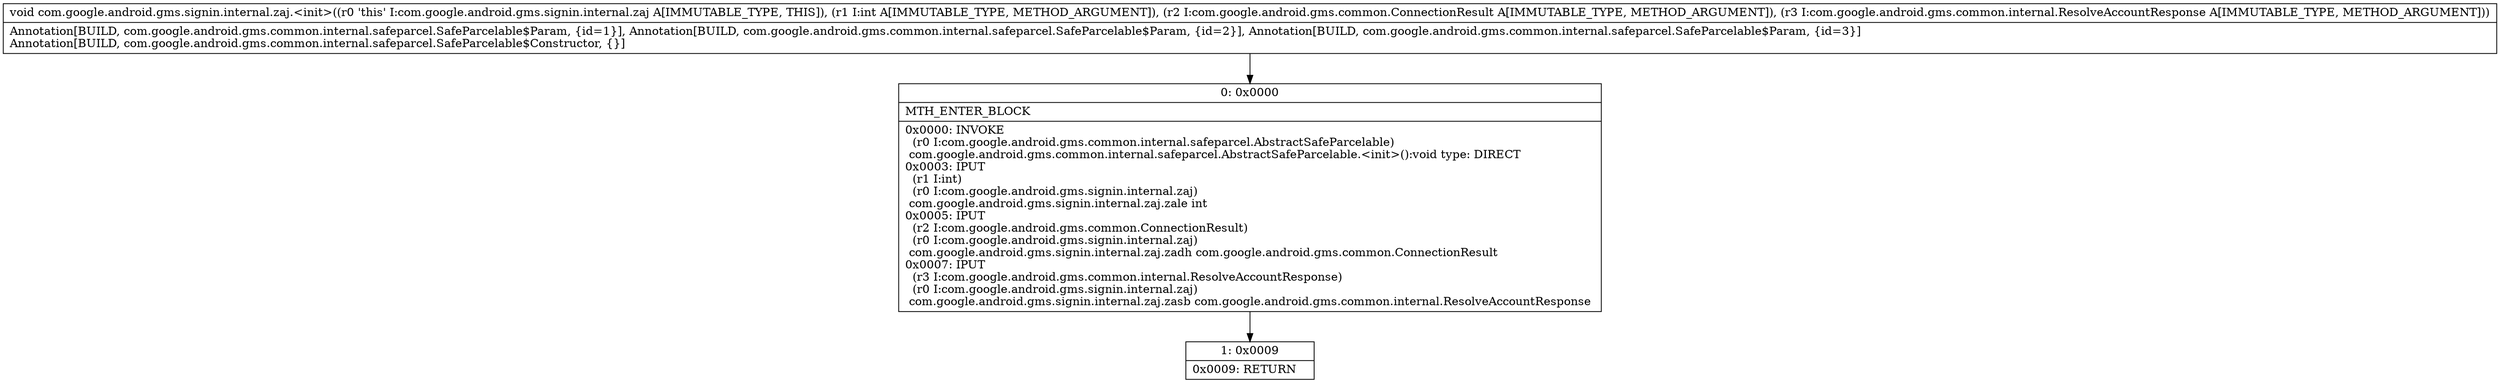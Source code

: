 digraph "CFG forcom.google.android.gms.signin.internal.zaj.\<init\>(ILcom\/google\/android\/gms\/common\/ConnectionResult;Lcom\/google\/android\/gms\/common\/internal\/ResolveAccountResponse;)V" {
Node_0 [shape=record,label="{0\:\ 0x0000|MTH_ENTER_BLOCK\l|0x0000: INVOKE  \l  (r0 I:com.google.android.gms.common.internal.safeparcel.AbstractSafeParcelable)\l com.google.android.gms.common.internal.safeparcel.AbstractSafeParcelable.\<init\>():void type: DIRECT \l0x0003: IPUT  \l  (r1 I:int)\l  (r0 I:com.google.android.gms.signin.internal.zaj)\l com.google.android.gms.signin.internal.zaj.zale int \l0x0005: IPUT  \l  (r2 I:com.google.android.gms.common.ConnectionResult)\l  (r0 I:com.google.android.gms.signin.internal.zaj)\l com.google.android.gms.signin.internal.zaj.zadh com.google.android.gms.common.ConnectionResult \l0x0007: IPUT  \l  (r3 I:com.google.android.gms.common.internal.ResolveAccountResponse)\l  (r0 I:com.google.android.gms.signin.internal.zaj)\l com.google.android.gms.signin.internal.zaj.zasb com.google.android.gms.common.internal.ResolveAccountResponse \l}"];
Node_1 [shape=record,label="{1\:\ 0x0009|0x0009: RETURN   \l}"];
MethodNode[shape=record,label="{void com.google.android.gms.signin.internal.zaj.\<init\>((r0 'this' I:com.google.android.gms.signin.internal.zaj A[IMMUTABLE_TYPE, THIS]), (r1 I:int A[IMMUTABLE_TYPE, METHOD_ARGUMENT]), (r2 I:com.google.android.gms.common.ConnectionResult A[IMMUTABLE_TYPE, METHOD_ARGUMENT]), (r3 I:com.google.android.gms.common.internal.ResolveAccountResponse A[IMMUTABLE_TYPE, METHOD_ARGUMENT]))  | Annotation[BUILD, com.google.android.gms.common.internal.safeparcel.SafeParcelable$Param, \{id=1\}], Annotation[BUILD, com.google.android.gms.common.internal.safeparcel.SafeParcelable$Param, \{id=2\}], Annotation[BUILD, com.google.android.gms.common.internal.safeparcel.SafeParcelable$Param, \{id=3\}]\lAnnotation[BUILD, com.google.android.gms.common.internal.safeparcel.SafeParcelable$Constructor, \{\}]\l}"];
MethodNode -> Node_0;
Node_0 -> Node_1;
}

